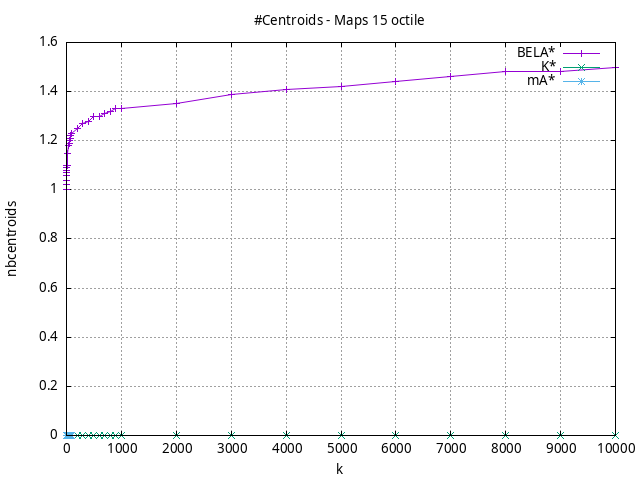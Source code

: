 #!/usr/bin/gnuplot
# -*- coding: utf-8 -*-
#
# results/maps/octile/15/random512-15.heuristic.octile.nbcentroids.gnuplot
#
# Started on 04/07/2024 21:47:24
# Author: Carlos Linares López
set grid
set xlabel "k"
set ylabel "nbcentroids"

set title "#Centroids - Maps 15 octile"

set terminal png enhanced font "Ariel,10"
set output 'random512-15.heuristic.octile.nbcentroids.png'

plot "-" title "BELA*"      with linesp, "-" title "K*"      with linesp, "-" title "mA*"      with linesp

	1 1.0
	2 1.02
	3 1.04
	4 1.06
	5 1.07
	6 1.08
	7 1.09
	8 1.1
	9 1.1
	10 1.1
	20 1.15
	30 1.18
	40 1.18
	50 1.19
	60 1.2
	70 1.21
	80 1.22
	90 1.23
	100 1.23
	200 1.25
	300 1.27
	400 1.28
	500 1.3
	600 1.3
	700 1.31
	800 1.32
	900 1.33
	1000 1.33
	2000 1.35
	3000 1.39
	4000 1.41
	5000 1.42
	6000 1.44
	7000 1.46
	8000 1.48
	9000 1.48
	10000 1.5
end
	1 0.0
	2 0.0
	3 0.0
	4 0.0
	5 0.0
	6 0.0
	7 0.0
	8 0.0
	9 0.0
	10 0.0
	20 0.0
	30 0.0
	40 0.0
	50 0.0
	60 0.0
	70 0.0
	80 0.0
	90 0.0
	100 0.0
	200 0.0
	300 0.0
	400 0.0
	500 0.0
	600 0.0
	700 0.0
	800 0.0
	900 0.0
	1000 0.0
	2000 0.0
	3000 0.0
	4000 0.0
	5000 0.0
	6000 0.0
	7000 0.0
	8000 0.0
	9000 0.0
	10000 0.0
end
	1 0.0
	2 0.0
	3 0.0
	4 0.0
	5 0.0
	6 0.0
	7 0.0
	8 0.0
	9 0.0
	10 0.0
	20 0.0
	30 0.0
	40 0.0
	50 0.0
	60 0.0
	70 0.0
	80 0.0
	90 0.0
	100 0.0
end
